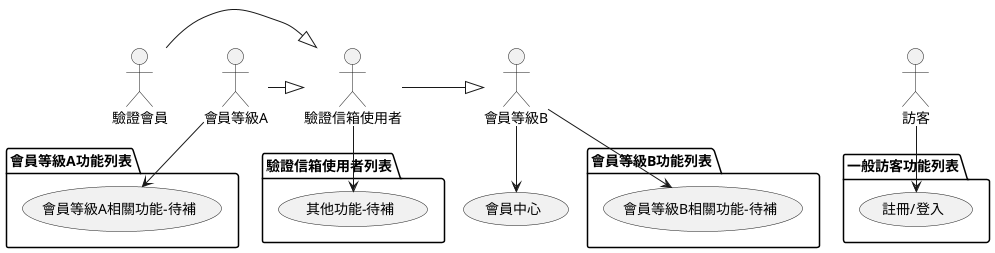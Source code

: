 @startuml
驗證會員 -|> 驗證信箱使用者
會員等級A-|> 驗證信箱使用者
驗證信箱使用者 -|> 會員等級B
會員等級B --> (會員中心)
package 驗證信箱使用者列表{
usecase "其他功能-待補" as verify1
}
驗證信箱使用者 --> verify1
package 會員等級A功能列表{
usecase "會員等級A相關功能-待補" as ep1
}
會員等級A --> ep1

package 會員等級B功能列表{
usecase "會員等級B相關功能-待補" as member1
}
會員等級B --> member1

package 一般訪客功能列表{
usecase "註冊/登入" as guest1
}
訪客 --> guest1

@enduml
